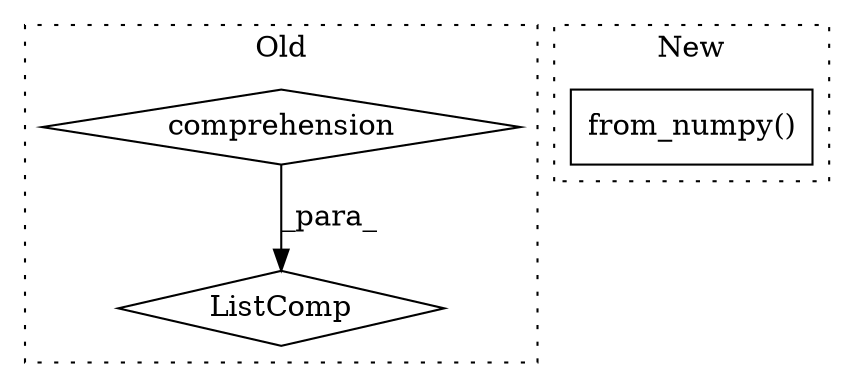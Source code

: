 digraph G {
subgraph cluster0 {
1 [label="ListComp" a="106" s="4029" l="31" shape="diamond"];
3 [label="comprehension" a="45" s="4037" l="3" shape="diamond"];
label = "Old";
style="dotted";
}
subgraph cluster1 {
2 [label="from_numpy()" a="75" s="5417,5440" l="17,1" shape="box"];
label = "New";
style="dotted";
}
3 -> 1 [label="_para_"];
}